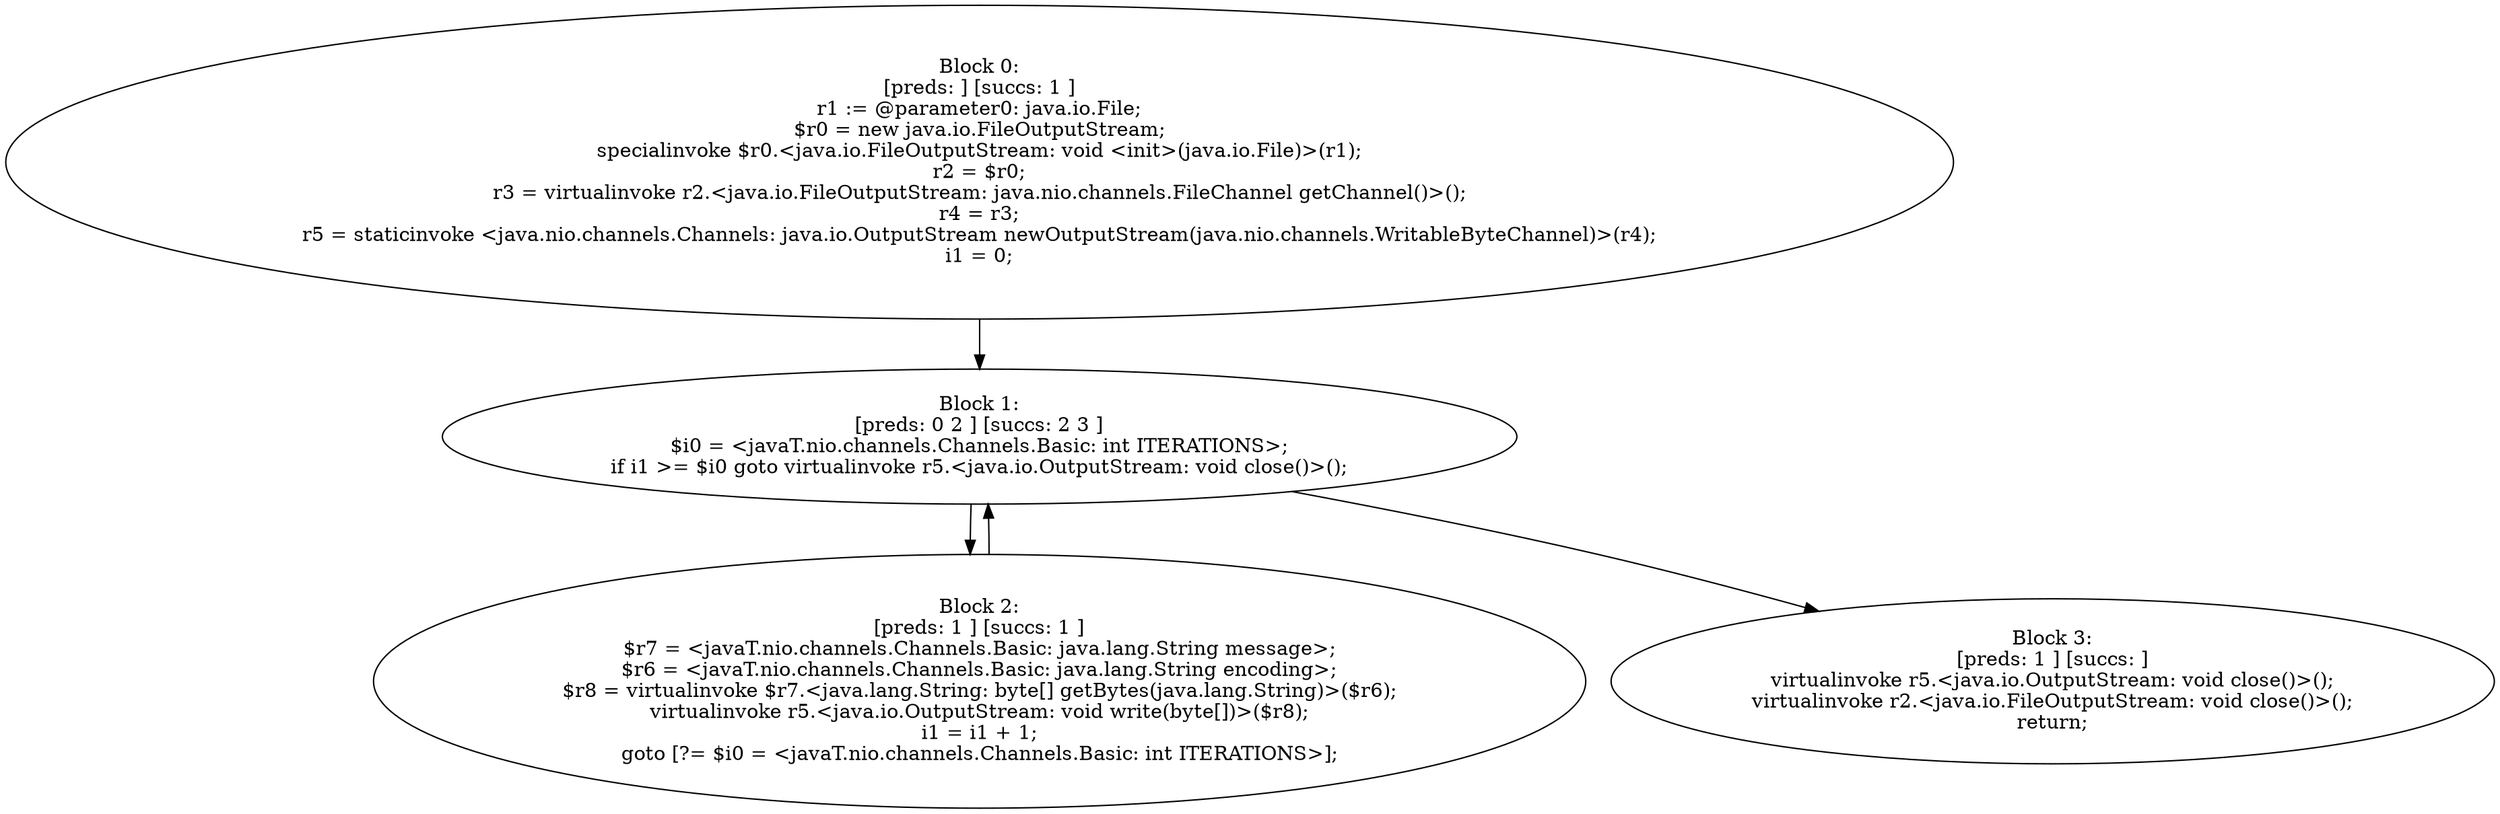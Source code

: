 digraph "unitGraph" {
    "Block 0:
[preds: ] [succs: 1 ]
r1 := @parameter0: java.io.File;
$r0 = new java.io.FileOutputStream;
specialinvoke $r0.<java.io.FileOutputStream: void <init>(java.io.File)>(r1);
r2 = $r0;
r3 = virtualinvoke r2.<java.io.FileOutputStream: java.nio.channels.FileChannel getChannel()>();
r4 = r3;
r5 = staticinvoke <java.nio.channels.Channels: java.io.OutputStream newOutputStream(java.nio.channels.WritableByteChannel)>(r4);
i1 = 0;
"
    "Block 1:
[preds: 0 2 ] [succs: 2 3 ]
$i0 = <javaT.nio.channels.Channels.Basic: int ITERATIONS>;
if i1 >= $i0 goto virtualinvoke r5.<java.io.OutputStream: void close()>();
"
    "Block 2:
[preds: 1 ] [succs: 1 ]
$r7 = <javaT.nio.channels.Channels.Basic: java.lang.String message>;
$r6 = <javaT.nio.channels.Channels.Basic: java.lang.String encoding>;
$r8 = virtualinvoke $r7.<java.lang.String: byte[] getBytes(java.lang.String)>($r6);
virtualinvoke r5.<java.io.OutputStream: void write(byte[])>($r8);
i1 = i1 + 1;
goto [?= $i0 = <javaT.nio.channels.Channels.Basic: int ITERATIONS>];
"
    "Block 3:
[preds: 1 ] [succs: ]
virtualinvoke r5.<java.io.OutputStream: void close()>();
virtualinvoke r2.<java.io.FileOutputStream: void close()>();
return;
"
    "Block 0:
[preds: ] [succs: 1 ]
r1 := @parameter0: java.io.File;
$r0 = new java.io.FileOutputStream;
specialinvoke $r0.<java.io.FileOutputStream: void <init>(java.io.File)>(r1);
r2 = $r0;
r3 = virtualinvoke r2.<java.io.FileOutputStream: java.nio.channels.FileChannel getChannel()>();
r4 = r3;
r5 = staticinvoke <java.nio.channels.Channels: java.io.OutputStream newOutputStream(java.nio.channels.WritableByteChannel)>(r4);
i1 = 0;
"->"Block 1:
[preds: 0 2 ] [succs: 2 3 ]
$i0 = <javaT.nio.channels.Channels.Basic: int ITERATIONS>;
if i1 >= $i0 goto virtualinvoke r5.<java.io.OutputStream: void close()>();
";
    "Block 1:
[preds: 0 2 ] [succs: 2 3 ]
$i0 = <javaT.nio.channels.Channels.Basic: int ITERATIONS>;
if i1 >= $i0 goto virtualinvoke r5.<java.io.OutputStream: void close()>();
"->"Block 2:
[preds: 1 ] [succs: 1 ]
$r7 = <javaT.nio.channels.Channels.Basic: java.lang.String message>;
$r6 = <javaT.nio.channels.Channels.Basic: java.lang.String encoding>;
$r8 = virtualinvoke $r7.<java.lang.String: byte[] getBytes(java.lang.String)>($r6);
virtualinvoke r5.<java.io.OutputStream: void write(byte[])>($r8);
i1 = i1 + 1;
goto [?= $i0 = <javaT.nio.channels.Channels.Basic: int ITERATIONS>];
";
    "Block 1:
[preds: 0 2 ] [succs: 2 3 ]
$i0 = <javaT.nio.channels.Channels.Basic: int ITERATIONS>;
if i1 >= $i0 goto virtualinvoke r5.<java.io.OutputStream: void close()>();
"->"Block 3:
[preds: 1 ] [succs: ]
virtualinvoke r5.<java.io.OutputStream: void close()>();
virtualinvoke r2.<java.io.FileOutputStream: void close()>();
return;
";
    "Block 2:
[preds: 1 ] [succs: 1 ]
$r7 = <javaT.nio.channels.Channels.Basic: java.lang.String message>;
$r6 = <javaT.nio.channels.Channels.Basic: java.lang.String encoding>;
$r8 = virtualinvoke $r7.<java.lang.String: byte[] getBytes(java.lang.String)>($r6);
virtualinvoke r5.<java.io.OutputStream: void write(byte[])>($r8);
i1 = i1 + 1;
goto [?= $i0 = <javaT.nio.channels.Channels.Basic: int ITERATIONS>];
"->"Block 1:
[preds: 0 2 ] [succs: 2 3 ]
$i0 = <javaT.nio.channels.Channels.Basic: int ITERATIONS>;
if i1 >= $i0 goto virtualinvoke r5.<java.io.OutputStream: void close()>();
";
}

